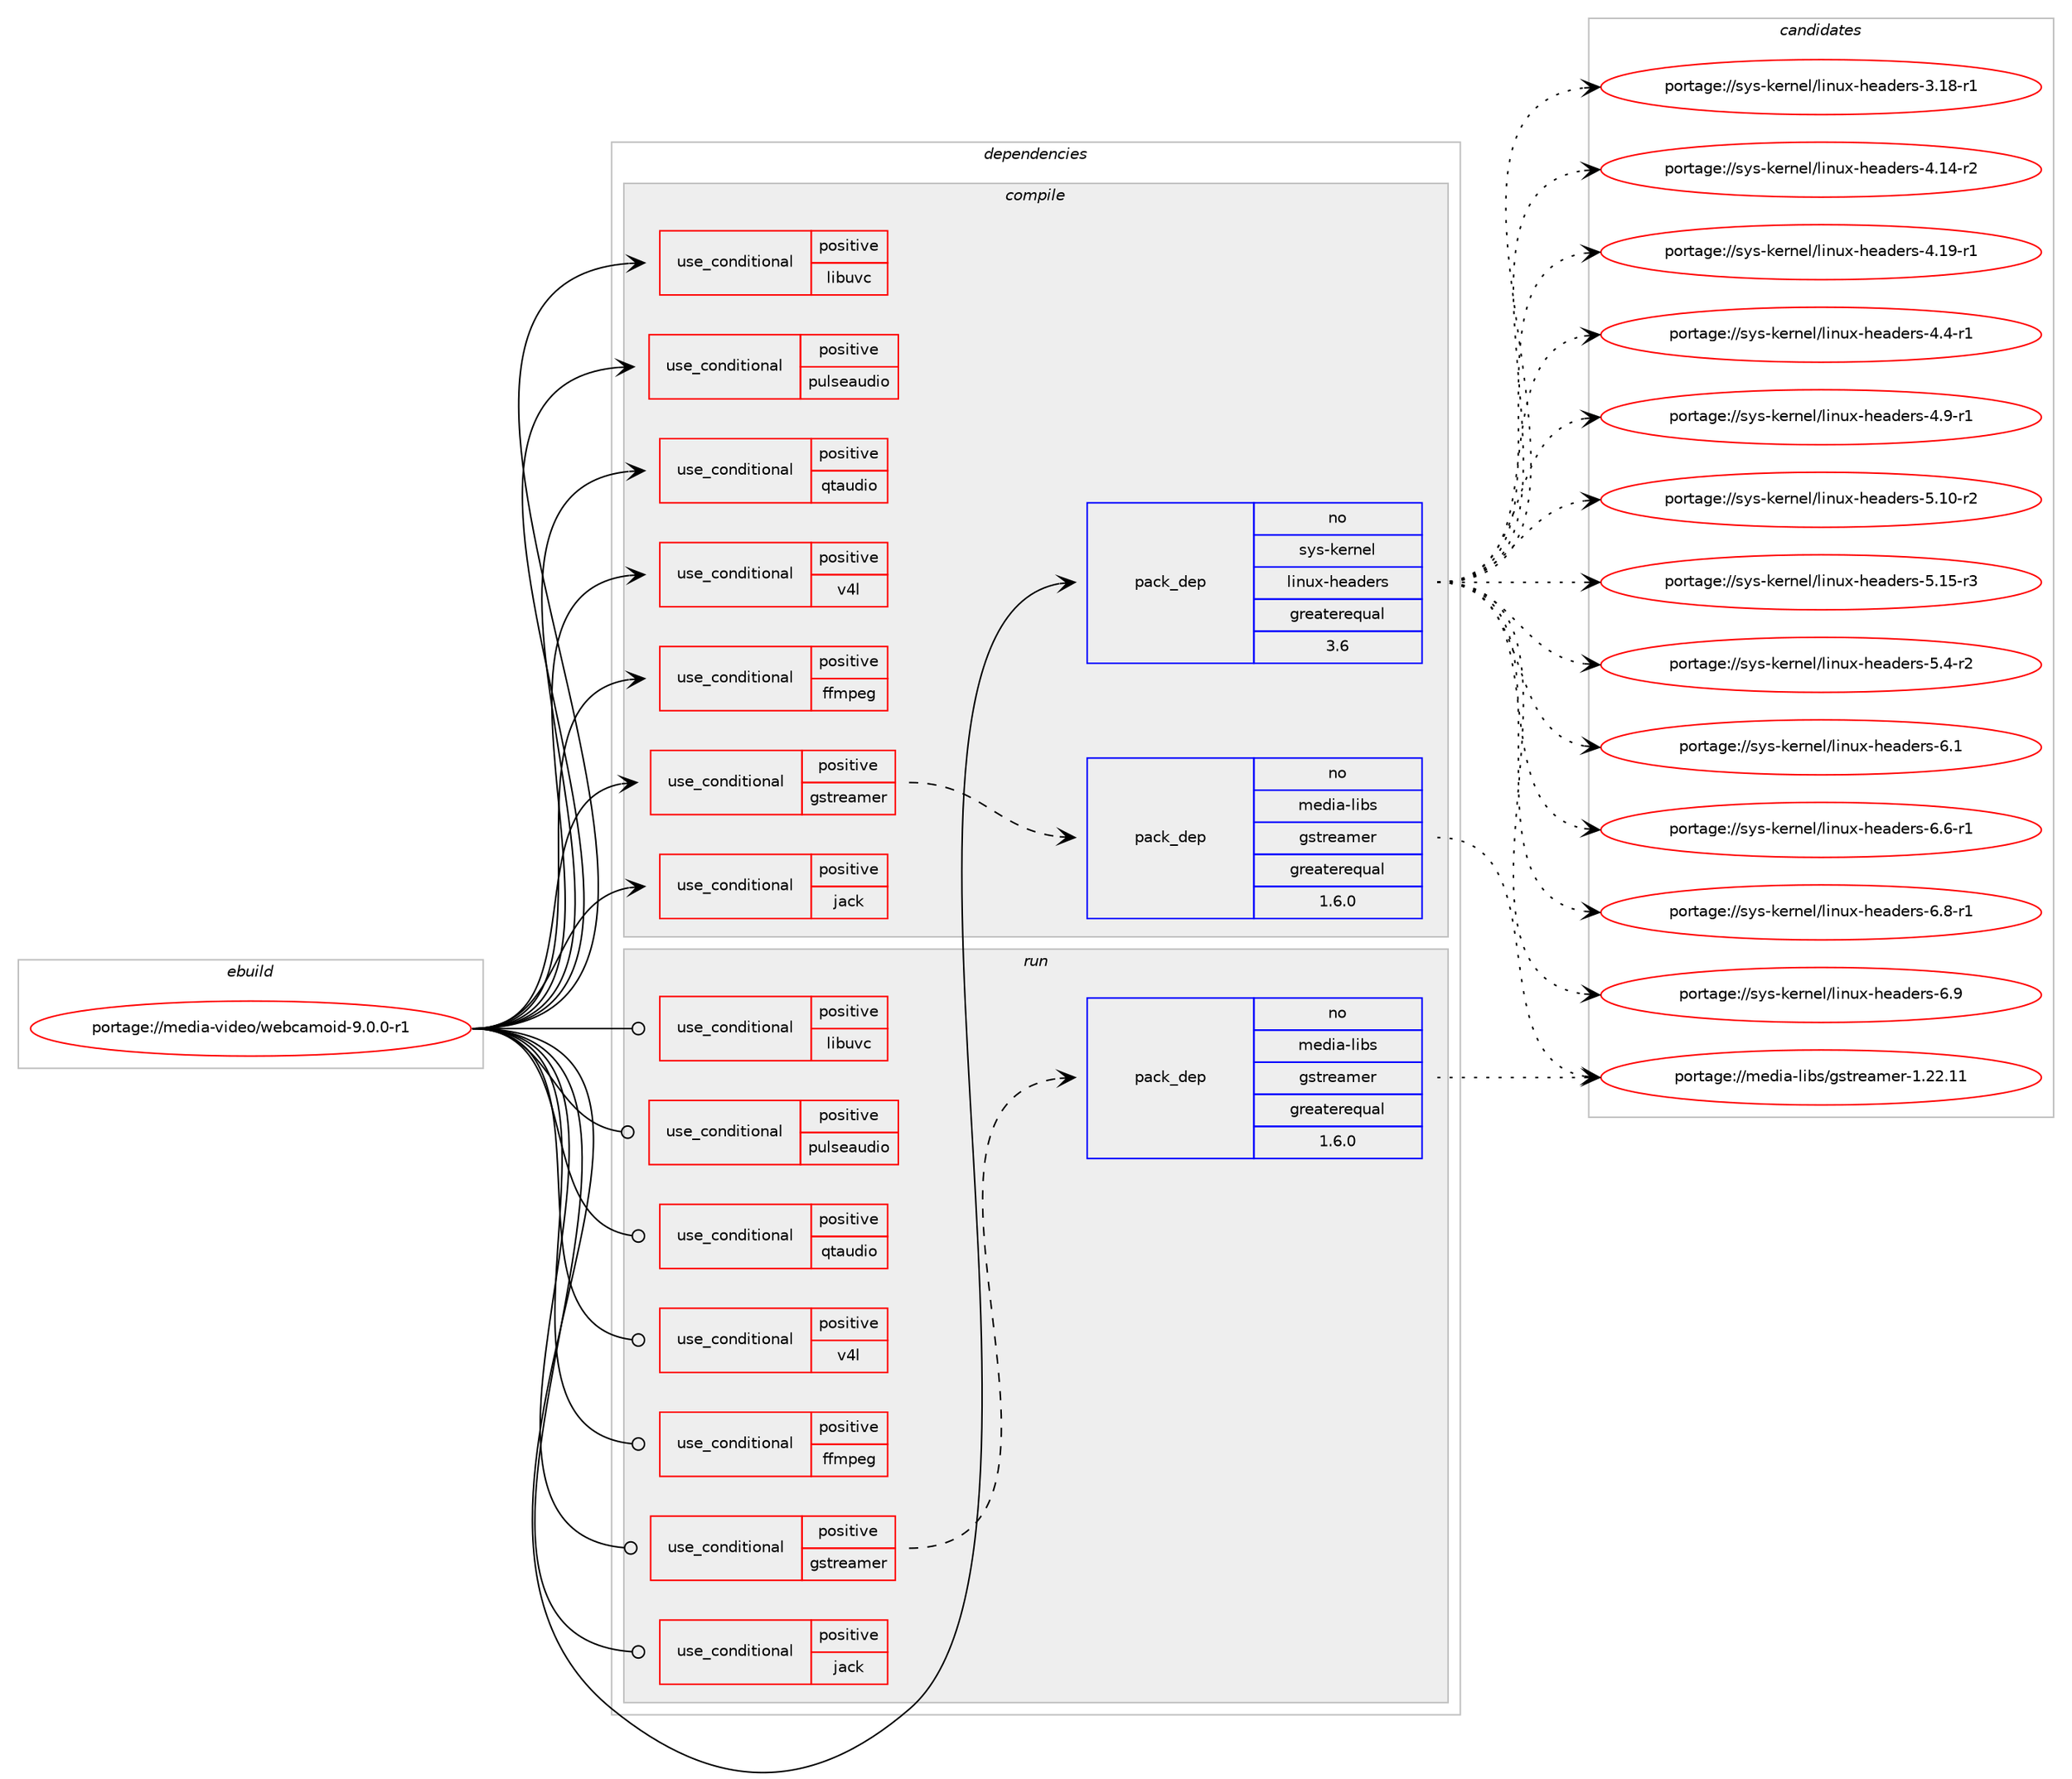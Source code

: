 digraph prolog {

# *************
# Graph options
# *************

newrank=true;
concentrate=true;
compound=true;
graph [rankdir=LR,fontname=Helvetica,fontsize=10,ranksep=1.5];#, ranksep=2.5, nodesep=0.2];
edge  [arrowhead=vee];
node  [fontname=Helvetica,fontsize=10];

# **********
# The ebuild
# **********

subgraph cluster_leftcol {
color=gray;
rank=same;
label=<<i>ebuild</i>>;
id [label="portage://media-video/webcamoid-9.0.0-r1", color=red, width=4, href="../media-video/webcamoid-9.0.0-r1.svg"];
}

# ****************
# The dependencies
# ****************

subgraph cluster_midcol {
color=gray;
label=<<i>dependencies</i>>;
subgraph cluster_compile {
fillcolor="#eeeeee";
style=filled;
label=<<i>compile</i>>;
subgraph cond84305 {
dependency172839 [label=<<TABLE BORDER="0" CELLBORDER="1" CELLSPACING="0" CELLPADDING="4"><TR><TD ROWSPAN="3" CELLPADDING="10">use_conditional</TD></TR><TR><TD>positive</TD></TR><TR><TD>ffmpeg</TD></TR></TABLE>>, shape=none, color=red];
# *** BEGIN UNKNOWN DEPENDENCY TYPE (TODO) ***
# dependency172839 -> package_dependency(portage://media-video/webcamoid-9.0.0-r1,install,no,media-video,ffmpeg,none,[,,],any_same_slot,[])
# *** END UNKNOWN DEPENDENCY TYPE (TODO) ***

}
id:e -> dependency172839:w [weight=20,style="solid",arrowhead="vee"];
subgraph cond84306 {
dependency172840 [label=<<TABLE BORDER="0" CELLBORDER="1" CELLSPACING="0" CELLPADDING="4"><TR><TD ROWSPAN="3" CELLPADDING="10">use_conditional</TD></TR><TR><TD>positive</TD></TR><TR><TD>gstreamer</TD></TR></TABLE>>, shape=none, color=red];
subgraph pack86047 {
dependency172841 [label=<<TABLE BORDER="0" CELLBORDER="1" CELLSPACING="0" CELLPADDING="4" WIDTH="220"><TR><TD ROWSPAN="6" CELLPADDING="30">pack_dep</TD></TR><TR><TD WIDTH="110">no</TD></TR><TR><TD>media-libs</TD></TR><TR><TD>gstreamer</TD></TR><TR><TD>greaterequal</TD></TR><TR><TD>1.6.0</TD></TR></TABLE>>, shape=none, color=blue];
}
dependency172840:e -> dependency172841:w [weight=20,style="dashed",arrowhead="vee"];
}
id:e -> dependency172840:w [weight=20,style="solid",arrowhead="vee"];
subgraph cond84307 {
dependency172842 [label=<<TABLE BORDER="0" CELLBORDER="1" CELLSPACING="0" CELLPADDING="4"><TR><TD ROWSPAN="3" CELLPADDING="10">use_conditional</TD></TR><TR><TD>positive</TD></TR><TR><TD>jack</TD></TR></TABLE>>, shape=none, color=red];
# *** BEGIN UNKNOWN DEPENDENCY TYPE (TODO) ***
# dependency172842 -> package_dependency(portage://media-video/webcamoid-9.0.0-r1,install,no,virtual,jack,none,[,,],[],[])
# *** END UNKNOWN DEPENDENCY TYPE (TODO) ***

}
id:e -> dependency172842:w [weight=20,style="solid",arrowhead="vee"];
subgraph cond84308 {
dependency172843 [label=<<TABLE BORDER="0" CELLBORDER="1" CELLSPACING="0" CELLPADDING="4"><TR><TD ROWSPAN="3" CELLPADDING="10">use_conditional</TD></TR><TR><TD>positive</TD></TR><TR><TD>libuvc</TD></TR></TABLE>>, shape=none, color=red];
# *** BEGIN UNKNOWN DEPENDENCY TYPE (TODO) ***
# dependency172843 -> package_dependency(portage://media-video/webcamoid-9.0.0-r1,install,no,media-libs,libuvc,none,[,,],[],[])
# *** END UNKNOWN DEPENDENCY TYPE (TODO) ***

}
id:e -> dependency172843:w [weight=20,style="solid",arrowhead="vee"];
subgraph cond84309 {
dependency172844 [label=<<TABLE BORDER="0" CELLBORDER="1" CELLSPACING="0" CELLPADDING="4"><TR><TD ROWSPAN="3" CELLPADDING="10">use_conditional</TD></TR><TR><TD>positive</TD></TR><TR><TD>pulseaudio</TD></TR></TABLE>>, shape=none, color=red];
# *** BEGIN UNKNOWN DEPENDENCY TYPE (TODO) ***
# dependency172844 -> package_dependency(portage://media-video/webcamoid-9.0.0-r1,install,no,media-libs,libpulse,none,[,,],[],[])
# *** END UNKNOWN DEPENDENCY TYPE (TODO) ***

}
id:e -> dependency172844:w [weight=20,style="solid",arrowhead="vee"];
subgraph cond84310 {
dependency172845 [label=<<TABLE BORDER="0" CELLBORDER="1" CELLSPACING="0" CELLPADDING="4"><TR><TD ROWSPAN="3" CELLPADDING="10">use_conditional</TD></TR><TR><TD>positive</TD></TR><TR><TD>qtaudio</TD></TR></TABLE>>, shape=none, color=red];
# *** BEGIN UNKNOWN DEPENDENCY TYPE (TODO) ***
# dependency172845 -> package_dependency(portage://media-video/webcamoid-9.0.0-r1,install,no,dev-qt,qtmultimedia,none,[,,],[slot(5)],[])
# *** END UNKNOWN DEPENDENCY TYPE (TODO) ***

}
id:e -> dependency172845:w [weight=20,style="solid",arrowhead="vee"];
subgraph cond84311 {
dependency172846 [label=<<TABLE BORDER="0" CELLBORDER="1" CELLSPACING="0" CELLPADDING="4"><TR><TD ROWSPAN="3" CELLPADDING="10">use_conditional</TD></TR><TR><TD>positive</TD></TR><TR><TD>v4l</TD></TR></TABLE>>, shape=none, color=red];
# *** BEGIN UNKNOWN DEPENDENCY TYPE (TODO) ***
# dependency172846 -> package_dependency(portage://media-video/webcamoid-9.0.0-r1,install,no,media-libs,libv4l,none,[,,],[],[])
# *** END UNKNOWN DEPENDENCY TYPE (TODO) ***

}
id:e -> dependency172846:w [weight=20,style="solid",arrowhead="vee"];
# *** BEGIN UNKNOWN DEPENDENCY TYPE (TODO) ***
# id -> package_dependency(portage://media-video/webcamoid-9.0.0-r1,install,no,dev-qt,qtconcurrent,none,[,,],[slot(5)],[])
# *** END UNKNOWN DEPENDENCY TYPE (TODO) ***

# *** BEGIN UNKNOWN DEPENDENCY TYPE (TODO) ***
# id -> package_dependency(portage://media-video/webcamoid-9.0.0-r1,install,no,dev-qt,qtcore,none,[,,],[slot(5)],[])
# *** END UNKNOWN DEPENDENCY TYPE (TODO) ***

# *** BEGIN UNKNOWN DEPENDENCY TYPE (TODO) ***
# id -> package_dependency(portage://media-video/webcamoid-9.0.0-r1,install,no,dev-qt,qtdbus,none,[,,],[slot(5)],[])
# *** END UNKNOWN DEPENDENCY TYPE (TODO) ***

# *** BEGIN UNKNOWN DEPENDENCY TYPE (TODO) ***
# id -> package_dependency(portage://media-video/webcamoid-9.0.0-r1,install,no,dev-qt,qtdeclarative,none,[,,],[slot(5)],[])
# *** END UNKNOWN DEPENDENCY TYPE (TODO) ***

# *** BEGIN UNKNOWN DEPENDENCY TYPE (TODO) ***
# id -> package_dependency(portage://media-video/webcamoid-9.0.0-r1,install,no,dev-qt,qtgui,none,[,,],[slot(5)],[])
# *** END UNKNOWN DEPENDENCY TYPE (TODO) ***

# *** BEGIN UNKNOWN DEPENDENCY TYPE (TODO) ***
# id -> package_dependency(portage://media-video/webcamoid-9.0.0-r1,install,no,dev-qt,qtnetwork,none,[,,],[slot(5)],[])
# *** END UNKNOWN DEPENDENCY TYPE (TODO) ***

# *** BEGIN UNKNOWN DEPENDENCY TYPE (TODO) ***
# id -> package_dependency(portage://media-video/webcamoid-9.0.0-r1,install,no,dev-qt,qtopengl,none,[,,],[slot(5)],[])
# *** END UNKNOWN DEPENDENCY TYPE (TODO) ***

# *** BEGIN UNKNOWN DEPENDENCY TYPE (TODO) ***
# id -> package_dependency(portage://media-video/webcamoid-9.0.0-r1,install,no,dev-qt,qtquickcontrols2,none,[,,],[slot(5)],[])
# *** END UNKNOWN DEPENDENCY TYPE (TODO) ***

# *** BEGIN UNKNOWN DEPENDENCY TYPE (TODO) ***
# id -> package_dependency(portage://media-video/webcamoid-9.0.0-r1,install,no,dev-qt,qtsvg,none,[,,],[slot(5)],[])
# *** END UNKNOWN DEPENDENCY TYPE (TODO) ***

# *** BEGIN UNKNOWN DEPENDENCY TYPE (TODO) ***
# id -> package_dependency(portage://media-video/webcamoid-9.0.0-r1,install,no,dev-qt,qtwidgets,none,[,,],[slot(5)],[])
# *** END UNKNOWN DEPENDENCY TYPE (TODO) ***

subgraph pack86048 {
dependency172847 [label=<<TABLE BORDER="0" CELLBORDER="1" CELLSPACING="0" CELLPADDING="4" WIDTH="220"><TR><TD ROWSPAN="6" CELLPADDING="30">pack_dep</TD></TR><TR><TD WIDTH="110">no</TD></TR><TR><TD>sys-kernel</TD></TR><TR><TD>linux-headers</TD></TR><TR><TD>greaterequal</TD></TR><TR><TD>3.6</TD></TR></TABLE>>, shape=none, color=blue];
}
id:e -> dependency172847:w [weight=20,style="solid",arrowhead="vee"];
}
subgraph cluster_compileandrun {
fillcolor="#eeeeee";
style=filled;
label=<<i>compile and run</i>>;
}
subgraph cluster_run {
fillcolor="#eeeeee";
style=filled;
label=<<i>run</i>>;
subgraph cond84312 {
dependency172848 [label=<<TABLE BORDER="0" CELLBORDER="1" CELLSPACING="0" CELLPADDING="4"><TR><TD ROWSPAN="3" CELLPADDING="10">use_conditional</TD></TR><TR><TD>positive</TD></TR><TR><TD>ffmpeg</TD></TR></TABLE>>, shape=none, color=red];
# *** BEGIN UNKNOWN DEPENDENCY TYPE (TODO) ***
# dependency172848 -> package_dependency(portage://media-video/webcamoid-9.0.0-r1,run,no,media-video,ffmpeg,none,[,,],any_same_slot,[])
# *** END UNKNOWN DEPENDENCY TYPE (TODO) ***

}
id:e -> dependency172848:w [weight=20,style="solid",arrowhead="odot"];
subgraph cond84313 {
dependency172849 [label=<<TABLE BORDER="0" CELLBORDER="1" CELLSPACING="0" CELLPADDING="4"><TR><TD ROWSPAN="3" CELLPADDING="10">use_conditional</TD></TR><TR><TD>positive</TD></TR><TR><TD>gstreamer</TD></TR></TABLE>>, shape=none, color=red];
subgraph pack86049 {
dependency172850 [label=<<TABLE BORDER="0" CELLBORDER="1" CELLSPACING="0" CELLPADDING="4" WIDTH="220"><TR><TD ROWSPAN="6" CELLPADDING="30">pack_dep</TD></TR><TR><TD WIDTH="110">no</TD></TR><TR><TD>media-libs</TD></TR><TR><TD>gstreamer</TD></TR><TR><TD>greaterequal</TD></TR><TR><TD>1.6.0</TD></TR></TABLE>>, shape=none, color=blue];
}
dependency172849:e -> dependency172850:w [weight=20,style="dashed",arrowhead="vee"];
}
id:e -> dependency172849:w [weight=20,style="solid",arrowhead="odot"];
subgraph cond84314 {
dependency172851 [label=<<TABLE BORDER="0" CELLBORDER="1" CELLSPACING="0" CELLPADDING="4"><TR><TD ROWSPAN="3" CELLPADDING="10">use_conditional</TD></TR><TR><TD>positive</TD></TR><TR><TD>jack</TD></TR></TABLE>>, shape=none, color=red];
# *** BEGIN UNKNOWN DEPENDENCY TYPE (TODO) ***
# dependency172851 -> package_dependency(portage://media-video/webcamoid-9.0.0-r1,run,no,virtual,jack,none,[,,],[],[])
# *** END UNKNOWN DEPENDENCY TYPE (TODO) ***

}
id:e -> dependency172851:w [weight=20,style="solid",arrowhead="odot"];
subgraph cond84315 {
dependency172852 [label=<<TABLE BORDER="0" CELLBORDER="1" CELLSPACING="0" CELLPADDING="4"><TR><TD ROWSPAN="3" CELLPADDING="10">use_conditional</TD></TR><TR><TD>positive</TD></TR><TR><TD>libuvc</TD></TR></TABLE>>, shape=none, color=red];
# *** BEGIN UNKNOWN DEPENDENCY TYPE (TODO) ***
# dependency172852 -> package_dependency(portage://media-video/webcamoid-9.0.0-r1,run,no,media-libs,libuvc,none,[,,],[],[])
# *** END UNKNOWN DEPENDENCY TYPE (TODO) ***

}
id:e -> dependency172852:w [weight=20,style="solid",arrowhead="odot"];
subgraph cond84316 {
dependency172853 [label=<<TABLE BORDER="0" CELLBORDER="1" CELLSPACING="0" CELLPADDING="4"><TR><TD ROWSPAN="3" CELLPADDING="10">use_conditional</TD></TR><TR><TD>positive</TD></TR><TR><TD>pulseaudio</TD></TR></TABLE>>, shape=none, color=red];
# *** BEGIN UNKNOWN DEPENDENCY TYPE (TODO) ***
# dependency172853 -> package_dependency(portage://media-video/webcamoid-9.0.0-r1,run,no,media-libs,libpulse,none,[,,],[],[])
# *** END UNKNOWN DEPENDENCY TYPE (TODO) ***

}
id:e -> dependency172853:w [weight=20,style="solid",arrowhead="odot"];
subgraph cond84317 {
dependency172854 [label=<<TABLE BORDER="0" CELLBORDER="1" CELLSPACING="0" CELLPADDING="4"><TR><TD ROWSPAN="3" CELLPADDING="10">use_conditional</TD></TR><TR><TD>positive</TD></TR><TR><TD>qtaudio</TD></TR></TABLE>>, shape=none, color=red];
# *** BEGIN UNKNOWN DEPENDENCY TYPE (TODO) ***
# dependency172854 -> package_dependency(portage://media-video/webcamoid-9.0.0-r1,run,no,dev-qt,qtmultimedia,none,[,,],[slot(5)],[])
# *** END UNKNOWN DEPENDENCY TYPE (TODO) ***

}
id:e -> dependency172854:w [weight=20,style="solid",arrowhead="odot"];
subgraph cond84318 {
dependency172855 [label=<<TABLE BORDER="0" CELLBORDER="1" CELLSPACING="0" CELLPADDING="4"><TR><TD ROWSPAN="3" CELLPADDING="10">use_conditional</TD></TR><TR><TD>positive</TD></TR><TR><TD>v4l</TD></TR></TABLE>>, shape=none, color=red];
# *** BEGIN UNKNOWN DEPENDENCY TYPE (TODO) ***
# dependency172855 -> package_dependency(portage://media-video/webcamoid-9.0.0-r1,run,no,media-libs,libv4l,none,[,,],[],[])
# *** END UNKNOWN DEPENDENCY TYPE (TODO) ***

}
id:e -> dependency172855:w [weight=20,style="solid",arrowhead="odot"];
# *** BEGIN UNKNOWN DEPENDENCY TYPE (TODO) ***
# id -> package_dependency(portage://media-video/webcamoid-9.0.0-r1,run,no,dev-qt,qtconcurrent,none,[,,],[slot(5)],[])
# *** END UNKNOWN DEPENDENCY TYPE (TODO) ***

# *** BEGIN UNKNOWN DEPENDENCY TYPE (TODO) ***
# id -> package_dependency(portage://media-video/webcamoid-9.0.0-r1,run,no,dev-qt,qtcore,none,[,,],[slot(5)],[])
# *** END UNKNOWN DEPENDENCY TYPE (TODO) ***

# *** BEGIN UNKNOWN DEPENDENCY TYPE (TODO) ***
# id -> package_dependency(portage://media-video/webcamoid-9.0.0-r1,run,no,dev-qt,qtdbus,none,[,,],[slot(5)],[])
# *** END UNKNOWN DEPENDENCY TYPE (TODO) ***

# *** BEGIN UNKNOWN DEPENDENCY TYPE (TODO) ***
# id -> package_dependency(portage://media-video/webcamoid-9.0.0-r1,run,no,dev-qt,qtdeclarative,none,[,,],[slot(5)],[])
# *** END UNKNOWN DEPENDENCY TYPE (TODO) ***

# *** BEGIN UNKNOWN DEPENDENCY TYPE (TODO) ***
# id -> package_dependency(portage://media-video/webcamoid-9.0.0-r1,run,no,dev-qt,qtgui,none,[,,],[slot(5)],[])
# *** END UNKNOWN DEPENDENCY TYPE (TODO) ***

# *** BEGIN UNKNOWN DEPENDENCY TYPE (TODO) ***
# id -> package_dependency(portage://media-video/webcamoid-9.0.0-r1,run,no,dev-qt,qtnetwork,none,[,,],[slot(5)],[])
# *** END UNKNOWN DEPENDENCY TYPE (TODO) ***

# *** BEGIN UNKNOWN DEPENDENCY TYPE (TODO) ***
# id -> package_dependency(portage://media-video/webcamoid-9.0.0-r1,run,no,dev-qt,qtopengl,none,[,,],[slot(5)],[])
# *** END UNKNOWN DEPENDENCY TYPE (TODO) ***

# *** BEGIN UNKNOWN DEPENDENCY TYPE (TODO) ***
# id -> package_dependency(portage://media-video/webcamoid-9.0.0-r1,run,no,dev-qt,qtquickcontrols2,none,[,,],[slot(5)],[])
# *** END UNKNOWN DEPENDENCY TYPE (TODO) ***

# *** BEGIN UNKNOWN DEPENDENCY TYPE (TODO) ***
# id -> package_dependency(portage://media-video/webcamoid-9.0.0-r1,run,no,dev-qt,qtsvg,none,[,,],[slot(5)],[])
# *** END UNKNOWN DEPENDENCY TYPE (TODO) ***

# *** BEGIN UNKNOWN DEPENDENCY TYPE (TODO) ***
# id -> package_dependency(portage://media-video/webcamoid-9.0.0-r1,run,no,dev-qt,qtwidgets,none,[,,],[slot(5)],[])
# *** END UNKNOWN DEPENDENCY TYPE (TODO) ***

# *** BEGIN UNKNOWN DEPENDENCY TYPE (TODO) ***
# id -> package_dependency(portage://media-video/webcamoid-9.0.0-r1,run,no,virtual,opengl,none,[,,],[],[])
# *** END UNKNOWN DEPENDENCY TYPE (TODO) ***

}
}

# **************
# The candidates
# **************

subgraph cluster_choices {
rank=same;
color=gray;
label=<<i>candidates</i>>;

subgraph choice86047 {
color=black;
nodesep=1;
choice10910110010597451081059811547103115116114101971091011144549465050464949 [label="portage://media-libs/gstreamer-1.22.11", color=red, width=4,href="../media-libs/gstreamer-1.22.11.svg"];
dependency172841:e -> choice10910110010597451081059811547103115116114101971091011144549465050464949:w [style=dotted,weight="100"];
}
subgraph choice86048 {
color=black;
nodesep=1;
choice1151211154510710111411010110847108105110117120451041019710010111411545514649564511449 [label="portage://sys-kernel/linux-headers-3.18-r1", color=red, width=4,href="../sys-kernel/linux-headers-3.18-r1.svg"];
choice1151211154510710111411010110847108105110117120451041019710010111411545524649524511450 [label="portage://sys-kernel/linux-headers-4.14-r2", color=red, width=4,href="../sys-kernel/linux-headers-4.14-r2.svg"];
choice1151211154510710111411010110847108105110117120451041019710010111411545524649574511449 [label="portage://sys-kernel/linux-headers-4.19-r1", color=red, width=4,href="../sys-kernel/linux-headers-4.19-r1.svg"];
choice11512111545107101114110101108471081051101171204510410197100101114115455246524511449 [label="portage://sys-kernel/linux-headers-4.4-r1", color=red, width=4,href="../sys-kernel/linux-headers-4.4-r1.svg"];
choice11512111545107101114110101108471081051101171204510410197100101114115455246574511449 [label="portage://sys-kernel/linux-headers-4.9-r1", color=red, width=4,href="../sys-kernel/linux-headers-4.9-r1.svg"];
choice1151211154510710111411010110847108105110117120451041019710010111411545534649484511450 [label="portage://sys-kernel/linux-headers-5.10-r2", color=red, width=4,href="../sys-kernel/linux-headers-5.10-r2.svg"];
choice1151211154510710111411010110847108105110117120451041019710010111411545534649534511451 [label="portage://sys-kernel/linux-headers-5.15-r3", color=red, width=4,href="../sys-kernel/linux-headers-5.15-r3.svg"];
choice11512111545107101114110101108471081051101171204510410197100101114115455346524511450 [label="portage://sys-kernel/linux-headers-5.4-r2", color=red, width=4,href="../sys-kernel/linux-headers-5.4-r2.svg"];
choice1151211154510710111411010110847108105110117120451041019710010111411545544649 [label="portage://sys-kernel/linux-headers-6.1", color=red, width=4,href="../sys-kernel/linux-headers-6.1.svg"];
choice11512111545107101114110101108471081051101171204510410197100101114115455446544511449 [label="portage://sys-kernel/linux-headers-6.6-r1", color=red, width=4,href="../sys-kernel/linux-headers-6.6-r1.svg"];
choice11512111545107101114110101108471081051101171204510410197100101114115455446564511449 [label="portage://sys-kernel/linux-headers-6.8-r1", color=red, width=4,href="../sys-kernel/linux-headers-6.8-r1.svg"];
choice1151211154510710111411010110847108105110117120451041019710010111411545544657 [label="portage://sys-kernel/linux-headers-6.9", color=red, width=4,href="../sys-kernel/linux-headers-6.9.svg"];
dependency172847:e -> choice1151211154510710111411010110847108105110117120451041019710010111411545514649564511449:w [style=dotted,weight="100"];
dependency172847:e -> choice1151211154510710111411010110847108105110117120451041019710010111411545524649524511450:w [style=dotted,weight="100"];
dependency172847:e -> choice1151211154510710111411010110847108105110117120451041019710010111411545524649574511449:w [style=dotted,weight="100"];
dependency172847:e -> choice11512111545107101114110101108471081051101171204510410197100101114115455246524511449:w [style=dotted,weight="100"];
dependency172847:e -> choice11512111545107101114110101108471081051101171204510410197100101114115455246574511449:w [style=dotted,weight="100"];
dependency172847:e -> choice1151211154510710111411010110847108105110117120451041019710010111411545534649484511450:w [style=dotted,weight="100"];
dependency172847:e -> choice1151211154510710111411010110847108105110117120451041019710010111411545534649534511451:w [style=dotted,weight="100"];
dependency172847:e -> choice11512111545107101114110101108471081051101171204510410197100101114115455346524511450:w [style=dotted,weight="100"];
dependency172847:e -> choice1151211154510710111411010110847108105110117120451041019710010111411545544649:w [style=dotted,weight="100"];
dependency172847:e -> choice11512111545107101114110101108471081051101171204510410197100101114115455446544511449:w [style=dotted,weight="100"];
dependency172847:e -> choice11512111545107101114110101108471081051101171204510410197100101114115455446564511449:w [style=dotted,weight="100"];
dependency172847:e -> choice1151211154510710111411010110847108105110117120451041019710010111411545544657:w [style=dotted,weight="100"];
}
subgraph choice86049 {
color=black;
nodesep=1;
choice10910110010597451081059811547103115116114101971091011144549465050464949 [label="portage://media-libs/gstreamer-1.22.11", color=red, width=4,href="../media-libs/gstreamer-1.22.11.svg"];
dependency172850:e -> choice10910110010597451081059811547103115116114101971091011144549465050464949:w [style=dotted,weight="100"];
}
}

}
